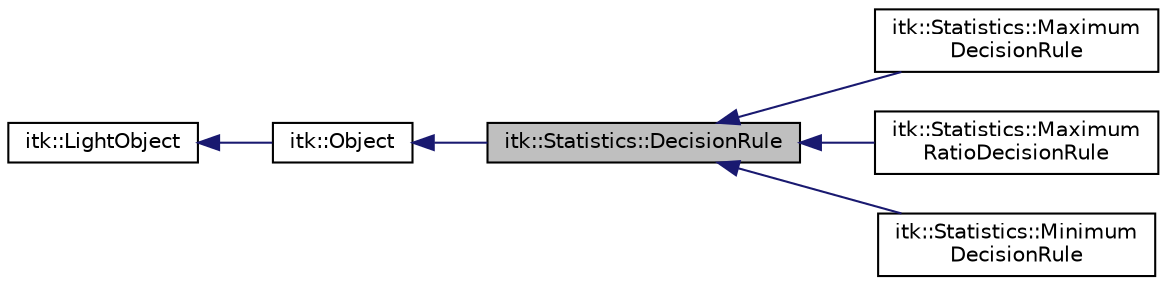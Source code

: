 digraph "itk::Statistics::DecisionRule"
{
 // LATEX_PDF_SIZE
  edge [fontname="Helvetica",fontsize="10",labelfontname="Helvetica",labelfontsize="10"];
  node [fontname="Helvetica",fontsize="10",shape=record];
  rankdir="LR";
  Node1 [label="itk::Statistics::DecisionRule",height=0.2,width=0.4,color="black", fillcolor="grey75", style="filled", fontcolor="black",tooltip="Base class for decision rules that return a class label based on a set of discriminant scores."];
  Node2 -> Node1 [dir="back",color="midnightblue",fontsize="10",style="solid",fontname="Helvetica"];
  Node2 [label="itk::Object",height=0.2,width=0.4,color="black", fillcolor="white", style="filled",URL="$classitk_1_1Object.html",tooltip="Base class for most ITK classes."];
  Node3 -> Node2 [dir="back",color="midnightblue",fontsize="10",style="solid",fontname="Helvetica"];
  Node3 [label="itk::LightObject",height=0.2,width=0.4,color="black", fillcolor="white", style="filled",URL="$classitk_1_1LightObject.html",tooltip="Light weight base class for most itk classes."];
  Node1 -> Node4 [dir="back",color="midnightblue",fontsize="10",style="solid",fontname="Helvetica"];
  Node4 [label="itk::Statistics::Maximum\lDecisionRule",height=0.2,width=0.4,color="black", fillcolor="white", style="filled",URL="$classitk_1_1Statistics_1_1MaximumDecisionRule.html",tooltip="A decision rule that returns the class label with the largest discriminant score."];
  Node1 -> Node5 [dir="back",color="midnightblue",fontsize="10",style="solid",fontname="Helvetica"];
  Node5 [label="itk::Statistics::Maximum\lRatioDecisionRule",height=0.2,width=0.4,color="black", fillcolor="white", style="filled",URL="$classitk_1_1Statistics_1_1MaximumRatioDecisionRule.html",tooltip="A decision rule that operates as a frequentist's approximation to Bayes rule."];
  Node1 -> Node6 [dir="back",color="midnightblue",fontsize="10",style="solid",fontname="Helvetica"];
  Node6 [label="itk::Statistics::Minimum\lDecisionRule",height=0.2,width=0.4,color="black", fillcolor="white", style="filled",URL="$classitk_1_1Statistics_1_1MinimumDecisionRule.html",tooltip="A decision rule that returns the class label with the smallest discriminant score."];
}
